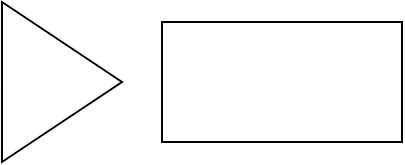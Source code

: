 <mxfile version="11.3.2" type="github" pages="1"><diagram id="Ud3xzrB4C3gYSmsDdwBT" name="第 1 页"><mxGraphModel dx="1320" dy="910" grid="1" gridSize="10" guides="1" tooltips="1" connect="1" arrows="1" fold="1" page="1" pageScale="1" pageWidth="827" pageHeight="1169" math="0" shadow="0"><root><mxCell id="0"/><mxCell id="1" parent="0"/><mxCell id="WQwuPCB_w9Y_8hDFfyhS-1" value="" style="rounded=0;whiteSpace=wrap;html=1;" vertex="1" parent="1"><mxGeometry x="150" y="90" width="120" height="60" as="geometry"/></mxCell><mxCell id="WQwuPCB_w9Y_8hDFfyhS-2" value="" style="triangle;whiteSpace=wrap;html=1;" vertex="1" parent="1"><mxGeometry x="70" y="80" width="60" height="80" as="geometry"/></mxCell></root></mxGraphModel></diagram></mxfile>